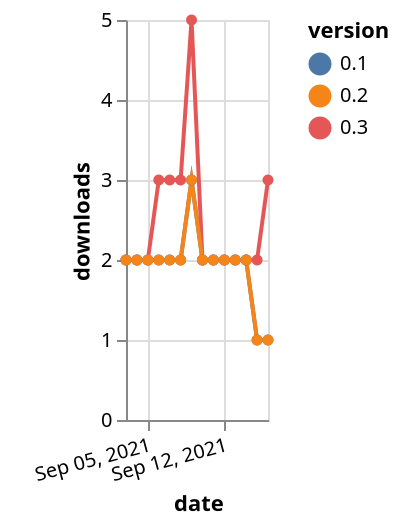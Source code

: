 {"$schema": "https://vega.github.io/schema/vega-lite/v5.json", "description": "A simple bar chart with embedded data.", "data": {"values": [{"date": "2021-09-03", "total": 1251, "delta": 2, "version": "0.3"}, {"date": "2021-09-04", "total": 1253, "delta": 2, "version": "0.3"}, {"date": "2021-09-05", "total": 1255, "delta": 2, "version": "0.3"}, {"date": "2021-09-06", "total": 1258, "delta": 3, "version": "0.3"}, {"date": "2021-09-07", "total": 1261, "delta": 3, "version": "0.3"}, {"date": "2021-09-08", "total": 1264, "delta": 3, "version": "0.3"}, {"date": "2021-09-09", "total": 1269, "delta": 5, "version": "0.3"}, {"date": "2021-09-10", "total": 1271, "delta": 2, "version": "0.3"}, {"date": "2021-09-11", "total": 1273, "delta": 2, "version": "0.3"}, {"date": "2021-09-12", "total": 1275, "delta": 2, "version": "0.3"}, {"date": "2021-09-13", "total": 1277, "delta": 2, "version": "0.3"}, {"date": "2021-09-14", "total": 1279, "delta": 2, "version": "0.3"}, {"date": "2021-09-15", "total": 1281, "delta": 2, "version": "0.3"}, {"date": "2021-09-16", "total": 1284, "delta": 3, "version": "0.3"}, {"date": "2021-09-03", "total": 1220, "delta": 2, "version": "0.1"}, {"date": "2021-09-04", "total": 1222, "delta": 2, "version": "0.1"}, {"date": "2021-09-05", "total": 1224, "delta": 2, "version": "0.1"}, {"date": "2021-09-06", "total": 1226, "delta": 2, "version": "0.1"}, {"date": "2021-09-07", "total": 1228, "delta": 2, "version": "0.1"}, {"date": "2021-09-08", "total": 1230, "delta": 2, "version": "0.1"}, {"date": "2021-09-09", "total": 1233, "delta": 3, "version": "0.1"}, {"date": "2021-09-10", "total": 1235, "delta": 2, "version": "0.1"}, {"date": "2021-09-11", "total": 1237, "delta": 2, "version": "0.1"}, {"date": "2021-09-12", "total": 1239, "delta": 2, "version": "0.1"}, {"date": "2021-09-13", "total": 1241, "delta": 2, "version": "0.1"}, {"date": "2021-09-14", "total": 1243, "delta": 2, "version": "0.1"}, {"date": "2021-09-15", "total": 1244, "delta": 1, "version": "0.1"}, {"date": "2021-09-16", "total": 1245, "delta": 1, "version": "0.1"}, {"date": "2021-09-03", "total": 1248, "delta": 2, "version": "0.2"}, {"date": "2021-09-04", "total": 1250, "delta": 2, "version": "0.2"}, {"date": "2021-09-05", "total": 1252, "delta": 2, "version": "0.2"}, {"date": "2021-09-06", "total": 1254, "delta": 2, "version": "0.2"}, {"date": "2021-09-07", "total": 1256, "delta": 2, "version": "0.2"}, {"date": "2021-09-08", "total": 1258, "delta": 2, "version": "0.2"}, {"date": "2021-09-09", "total": 1261, "delta": 3, "version": "0.2"}, {"date": "2021-09-10", "total": 1263, "delta": 2, "version": "0.2"}, {"date": "2021-09-11", "total": 1265, "delta": 2, "version": "0.2"}, {"date": "2021-09-12", "total": 1267, "delta": 2, "version": "0.2"}, {"date": "2021-09-13", "total": 1269, "delta": 2, "version": "0.2"}, {"date": "2021-09-14", "total": 1271, "delta": 2, "version": "0.2"}, {"date": "2021-09-15", "total": 1272, "delta": 1, "version": "0.2"}, {"date": "2021-09-16", "total": 1273, "delta": 1, "version": "0.2"}]}, "width": "container", "mark": {"type": "line", "point": {"filled": true}}, "encoding": {"x": {"field": "date", "type": "temporal", "timeUnit": "yearmonthdate", "title": "date", "axis": {"labelAngle": -15}}, "y": {"field": "delta", "type": "quantitative", "title": "downloads"}, "color": {"field": "version", "type": "nominal"}, "tooltip": {"field": "delta"}}}